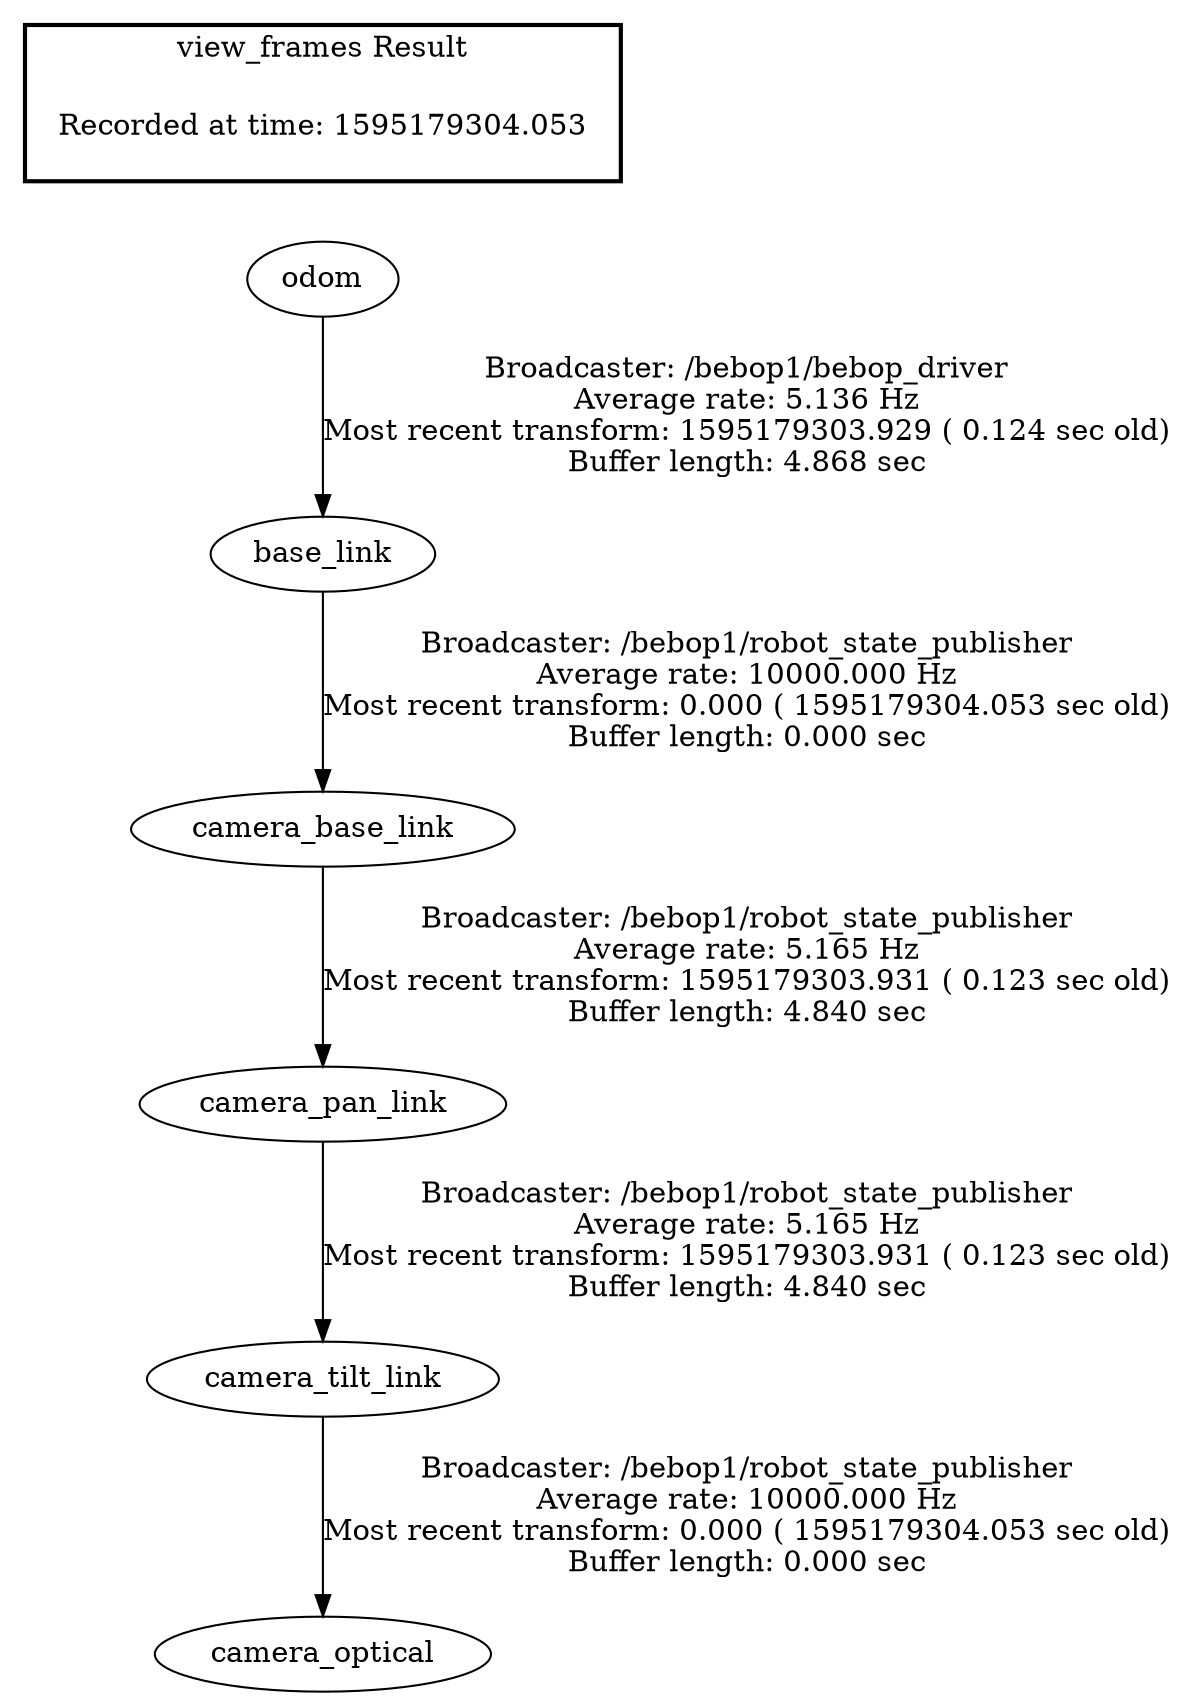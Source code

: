 digraph G {
"base_link" -> "camera_base_link"[label="Broadcaster: /bebop1/robot_state_publisher\nAverage rate: 10000.000 Hz\nMost recent transform: 0.000 ( 1595179304.053 sec old)\nBuffer length: 0.000 sec\n"];
"odom" -> "base_link"[label="Broadcaster: /bebop1/bebop_driver\nAverage rate: 5.136 Hz\nMost recent transform: 1595179303.929 ( 0.124 sec old)\nBuffer length: 4.868 sec\n"];
"camera_tilt_link" -> "camera_optical"[label="Broadcaster: /bebop1/robot_state_publisher\nAverage rate: 10000.000 Hz\nMost recent transform: 0.000 ( 1595179304.053 sec old)\nBuffer length: 0.000 sec\n"];
"camera_pan_link" -> "camera_tilt_link"[label="Broadcaster: /bebop1/robot_state_publisher\nAverage rate: 5.165 Hz\nMost recent transform: 1595179303.931 ( 0.123 sec old)\nBuffer length: 4.840 sec\n"];
"camera_base_link" -> "camera_pan_link"[label="Broadcaster: /bebop1/robot_state_publisher\nAverage rate: 5.165 Hz\nMost recent transform: 1595179303.931 ( 0.123 sec old)\nBuffer length: 4.840 sec\n"];
edge [style=invis];
 subgraph cluster_legend { style=bold; color=black; label ="view_frames Result";
"Recorded at time: 1595179304.053"[ shape=plaintext ] ;
 }->"odom";
}